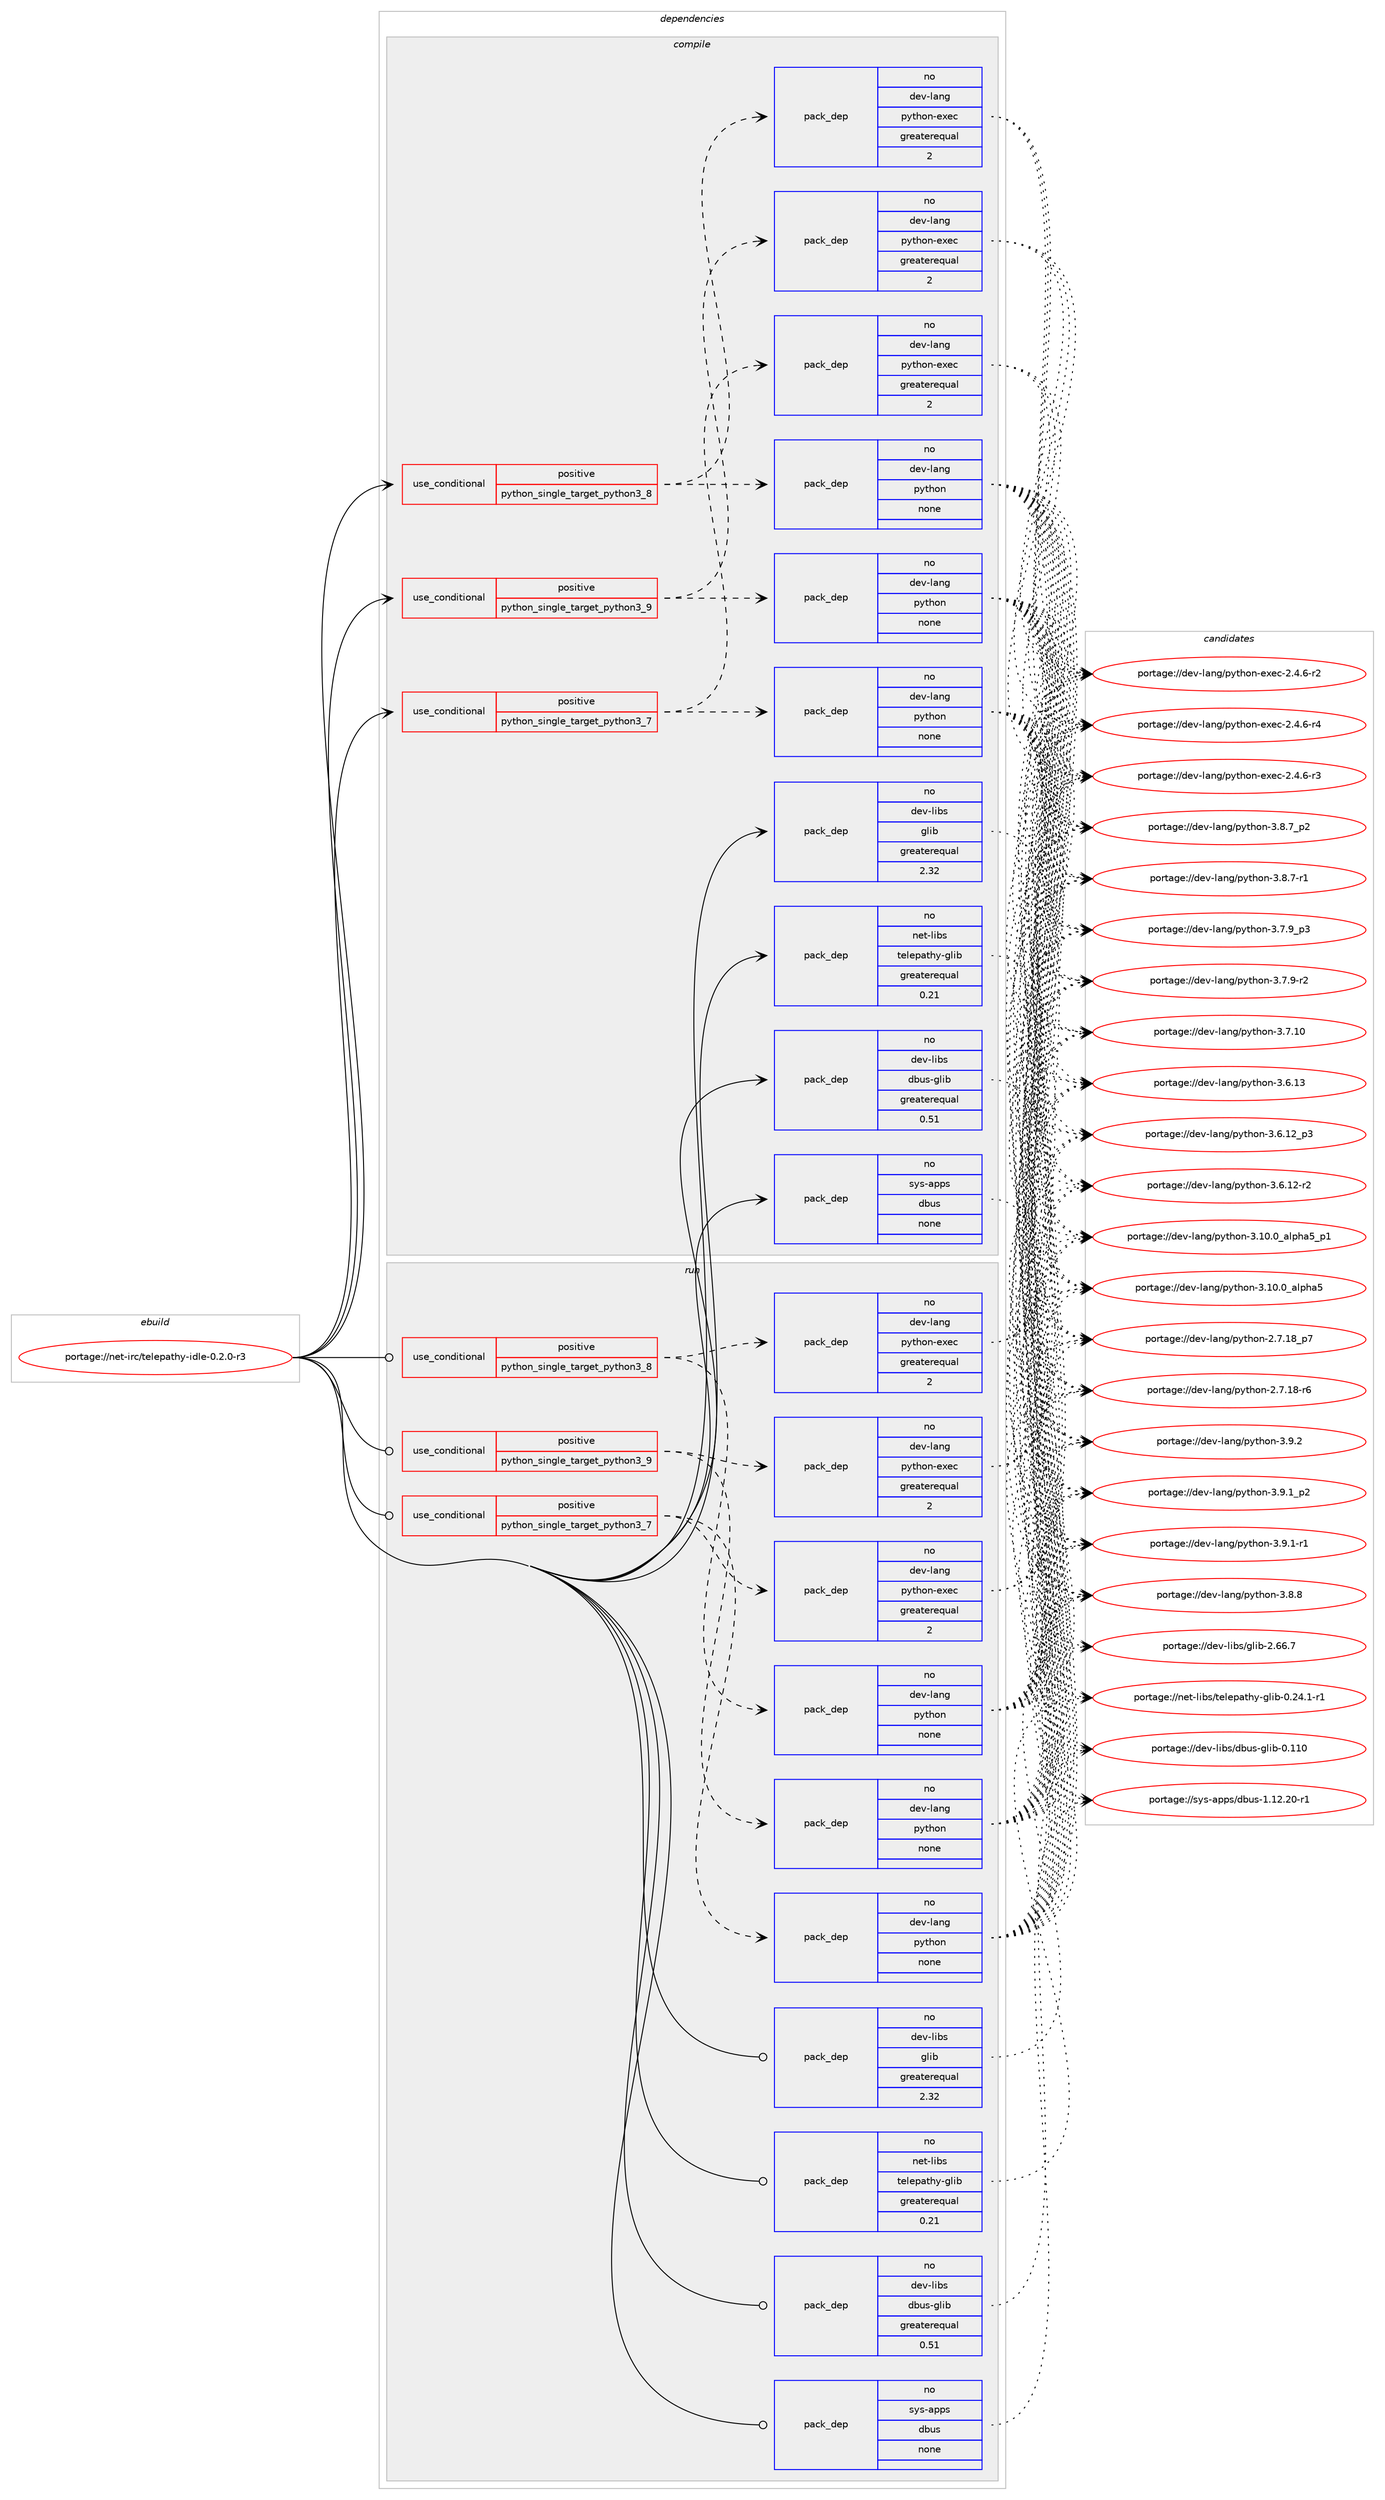digraph prolog {

# *************
# Graph options
# *************

newrank=true;
concentrate=true;
compound=true;
graph [rankdir=LR,fontname=Helvetica,fontsize=10,ranksep=1.5];#, ranksep=2.5, nodesep=0.2];
edge  [arrowhead=vee];
node  [fontname=Helvetica,fontsize=10];

# **********
# The ebuild
# **********

subgraph cluster_leftcol {
color=gray;
rank=same;
label=<<i>ebuild</i>>;
id [label="portage://net-irc/telepathy-idle-0.2.0-r3", color=red, width=4, href="../net-irc/telepathy-idle-0.2.0-r3.svg"];
}

# ****************
# The dependencies
# ****************

subgraph cluster_midcol {
color=gray;
label=<<i>dependencies</i>>;
subgraph cluster_compile {
fillcolor="#eeeeee";
style=filled;
label=<<i>compile</i>>;
subgraph cond3998 {
dependency13924 [label=<<TABLE BORDER="0" CELLBORDER="1" CELLSPACING="0" CELLPADDING="4"><TR><TD ROWSPAN="3" CELLPADDING="10">use_conditional</TD></TR><TR><TD>positive</TD></TR><TR><TD>python_single_target_python3_7</TD></TR></TABLE>>, shape=none, color=red];
subgraph pack9785 {
dependency13925 [label=<<TABLE BORDER="0" CELLBORDER="1" CELLSPACING="0" CELLPADDING="4" WIDTH="220"><TR><TD ROWSPAN="6" CELLPADDING="30">pack_dep</TD></TR><TR><TD WIDTH="110">no</TD></TR><TR><TD>dev-lang</TD></TR><TR><TD>python</TD></TR><TR><TD>none</TD></TR><TR><TD></TD></TR></TABLE>>, shape=none, color=blue];
}
dependency13924:e -> dependency13925:w [weight=20,style="dashed",arrowhead="vee"];
subgraph pack9786 {
dependency13926 [label=<<TABLE BORDER="0" CELLBORDER="1" CELLSPACING="0" CELLPADDING="4" WIDTH="220"><TR><TD ROWSPAN="6" CELLPADDING="30">pack_dep</TD></TR><TR><TD WIDTH="110">no</TD></TR><TR><TD>dev-lang</TD></TR><TR><TD>python-exec</TD></TR><TR><TD>greaterequal</TD></TR><TR><TD>2</TD></TR></TABLE>>, shape=none, color=blue];
}
dependency13924:e -> dependency13926:w [weight=20,style="dashed",arrowhead="vee"];
}
id:e -> dependency13924:w [weight=20,style="solid",arrowhead="vee"];
subgraph cond3999 {
dependency13927 [label=<<TABLE BORDER="0" CELLBORDER="1" CELLSPACING="0" CELLPADDING="4"><TR><TD ROWSPAN="3" CELLPADDING="10">use_conditional</TD></TR><TR><TD>positive</TD></TR><TR><TD>python_single_target_python3_8</TD></TR></TABLE>>, shape=none, color=red];
subgraph pack9787 {
dependency13928 [label=<<TABLE BORDER="0" CELLBORDER="1" CELLSPACING="0" CELLPADDING="4" WIDTH="220"><TR><TD ROWSPAN="6" CELLPADDING="30">pack_dep</TD></TR><TR><TD WIDTH="110">no</TD></TR><TR><TD>dev-lang</TD></TR><TR><TD>python</TD></TR><TR><TD>none</TD></TR><TR><TD></TD></TR></TABLE>>, shape=none, color=blue];
}
dependency13927:e -> dependency13928:w [weight=20,style="dashed",arrowhead="vee"];
subgraph pack9788 {
dependency13929 [label=<<TABLE BORDER="0" CELLBORDER="1" CELLSPACING="0" CELLPADDING="4" WIDTH="220"><TR><TD ROWSPAN="6" CELLPADDING="30">pack_dep</TD></TR><TR><TD WIDTH="110">no</TD></TR><TR><TD>dev-lang</TD></TR><TR><TD>python-exec</TD></TR><TR><TD>greaterequal</TD></TR><TR><TD>2</TD></TR></TABLE>>, shape=none, color=blue];
}
dependency13927:e -> dependency13929:w [weight=20,style="dashed",arrowhead="vee"];
}
id:e -> dependency13927:w [weight=20,style="solid",arrowhead="vee"];
subgraph cond4000 {
dependency13930 [label=<<TABLE BORDER="0" CELLBORDER="1" CELLSPACING="0" CELLPADDING="4"><TR><TD ROWSPAN="3" CELLPADDING="10">use_conditional</TD></TR><TR><TD>positive</TD></TR><TR><TD>python_single_target_python3_9</TD></TR></TABLE>>, shape=none, color=red];
subgraph pack9789 {
dependency13931 [label=<<TABLE BORDER="0" CELLBORDER="1" CELLSPACING="0" CELLPADDING="4" WIDTH="220"><TR><TD ROWSPAN="6" CELLPADDING="30">pack_dep</TD></TR><TR><TD WIDTH="110">no</TD></TR><TR><TD>dev-lang</TD></TR><TR><TD>python</TD></TR><TR><TD>none</TD></TR><TR><TD></TD></TR></TABLE>>, shape=none, color=blue];
}
dependency13930:e -> dependency13931:w [weight=20,style="dashed",arrowhead="vee"];
subgraph pack9790 {
dependency13932 [label=<<TABLE BORDER="0" CELLBORDER="1" CELLSPACING="0" CELLPADDING="4" WIDTH="220"><TR><TD ROWSPAN="6" CELLPADDING="30">pack_dep</TD></TR><TR><TD WIDTH="110">no</TD></TR><TR><TD>dev-lang</TD></TR><TR><TD>python-exec</TD></TR><TR><TD>greaterequal</TD></TR><TR><TD>2</TD></TR></TABLE>>, shape=none, color=blue];
}
dependency13930:e -> dependency13932:w [weight=20,style="dashed",arrowhead="vee"];
}
id:e -> dependency13930:w [weight=20,style="solid",arrowhead="vee"];
subgraph pack9791 {
dependency13933 [label=<<TABLE BORDER="0" CELLBORDER="1" CELLSPACING="0" CELLPADDING="4" WIDTH="220"><TR><TD ROWSPAN="6" CELLPADDING="30">pack_dep</TD></TR><TR><TD WIDTH="110">no</TD></TR><TR><TD>dev-libs</TD></TR><TR><TD>dbus-glib</TD></TR><TR><TD>greaterequal</TD></TR><TR><TD>0.51</TD></TR></TABLE>>, shape=none, color=blue];
}
id:e -> dependency13933:w [weight=20,style="solid",arrowhead="vee"];
subgraph pack9792 {
dependency13934 [label=<<TABLE BORDER="0" CELLBORDER="1" CELLSPACING="0" CELLPADDING="4" WIDTH="220"><TR><TD ROWSPAN="6" CELLPADDING="30">pack_dep</TD></TR><TR><TD WIDTH="110">no</TD></TR><TR><TD>dev-libs</TD></TR><TR><TD>glib</TD></TR><TR><TD>greaterequal</TD></TR><TR><TD>2.32</TD></TR></TABLE>>, shape=none, color=blue];
}
id:e -> dependency13934:w [weight=20,style="solid",arrowhead="vee"];
subgraph pack9793 {
dependency13935 [label=<<TABLE BORDER="0" CELLBORDER="1" CELLSPACING="0" CELLPADDING="4" WIDTH="220"><TR><TD ROWSPAN="6" CELLPADDING="30">pack_dep</TD></TR><TR><TD WIDTH="110">no</TD></TR><TR><TD>net-libs</TD></TR><TR><TD>telepathy-glib</TD></TR><TR><TD>greaterequal</TD></TR><TR><TD>0.21</TD></TR></TABLE>>, shape=none, color=blue];
}
id:e -> dependency13935:w [weight=20,style="solid",arrowhead="vee"];
subgraph pack9794 {
dependency13936 [label=<<TABLE BORDER="0" CELLBORDER="1" CELLSPACING="0" CELLPADDING="4" WIDTH="220"><TR><TD ROWSPAN="6" CELLPADDING="30">pack_dep</TD></TR><TR><TD WIDTH="110">no</TD></TR><TR><TD>sys-apps</TD></TR><TR><TD>dbus</TD></TR><TR><TD>none</TD></TR><TR><TD></TD></TR></TABLE>>, shape=none, color=blue];
}
id:e -> dependency13936:w [weight=20,style="solid",arrowhead="vee"];
}
subgraph cluster_compileandrun {
fillcolor="#eeeeee";
style=filled;
label=<<i>compile and run</i>>;
}
subgraph cluster_run {
fillcolor="#eeeeee";
style=filled;
label=<<i>run</i>>;
subgraph cond4001 {
dependency13937 [label=<<TABLE BORDER="0" CELLBORDER="1" CELLSPACING="0" CELLPADDING="4"><TR><TD ROWSPAN="3" CELLPADDING="10">use_conditional</TD></TR><TR><TD>positive</TD></TR><TR><TD>python_single_target_python3_7</TD></TR></TABLE>>, shape=none, color=red];
subgraph pack9795 {
dependency13938 [label=<<TABLE BORDER="0" CELLBORDER="1" CELLSPACING="0" CELLPADDING="4" WIDTH="220"><TR><TD ROWSPAN="6" CELLPADDING="30">pack_dep</TD></TR><TR><TD WIDTH="110">no</TD></TR><TR><TD>dev-lang</TD></TR><TR><TD>python</TD></TR><TR><TD>none</TD></TR><TR><TD></TD></TR></TABLE>>, shape=none, color=blue];
}
dependency13937:e -> dependency13938:w [weight=20,style="dashed",arrowhead="vee"];
subgraph pack9796 {
dependency13939 [label=<<TABLE BORDER="0" CELLBORDER="1" CELLSPACING="0" CELLPADDING="4" WIDTH="220"><TR><TD ROWSPAN="6" CELLPADDING="30">pack_dep</TD></TR><TR><TD WIDTH="110">no</TD></TR><TR><TD>dev-lang</TD></TR><TR><TD>python-exec</TD></TR><TR><TD>greaterequal</TD></TR><TR><TD>2</TD></TR></TABLE>>, shape=none, color=blue];
}
dependency13937:e -> dependency13939:w [weight=20,style="dashed",arrowhead="vee"];
}
id:e -> dependency13937:w [weight=20,style="solid",arrowhead="odot"];
subgraph cond4002 {
dependency13940 [label=<<TABLE BORDER="0" CELLBORDER="1" CELLSPACING="0" CELLPADDING="4"><TR><TD ROWSPAN="3" CELLPADDING="10">use_conditional</TD></TR><TR><TD>positive</TD></TR><TR><TD>python_single_target_python3_8</TD></TR></TABLE>>, shape=none, color=red];
subgraph pack9797 {
dependency13941 [label=<<TABLE BORDER="0" CELLBORDER="1" CELLSPACING="0" CELLPADDING="4" WIDTH="220"><TR><TD ROWSPAN="6" CELLPADDING="30">pack_dep</TD></TR><TR><TD WIDTH="110">no</TD></TR><TR><TD>dev-lang</TD></TR><TR><TD>python</TD></TR><TR><TD>none</TD></TR><TR><TD></TD></TR></TABLE>>, shape=none, color=blue];
}
dependency13940:e -> dependency13941:w [weight=20,style="dashed",arrowhead="vee"];
subgraph pack9798 {
dependency13942 [label=<<TABLE BORDER="0" CELLBORDER="1" CELLSPACING="0" CELLPADDING="4" WIDTH="220"><TR><TD ROWSPAN="6" CELLPADDING="30">pack_dep</TD></TR><TR><TD WIDTH="110">no</TD></TR><TR><TD>dev-lang</TD></TR><TR><TD>python-exec</TD></TR><TR><TD>greaterequal</TD></TR><TR><TD>2</TD></TR></TABLE>>, shape=none, color=blue];
}
dependency13940:e -> dependency13942:w [weight=20,style="dashed",arrowhead="vee"];
}
id:e -> dependency13940:w [weight=20,style="solid",arrowhead="odot"];
subgraph cond4003 {
dependency13943 [label=<<TABLE BORDER="0" CELLBORDER="1" CELLSPACING="0" CELLPADDING="4"><TR><TD ROWSPAN="3" CELLPADDING="10">use_conditional</TD></TR><TR><TD>positive</TD></TR><TR><TD>python_single_target_python3_9</TD></TR></TABLE>>, shape=none, color=red];
subgraph pack9799 {
dependency13944 [label=<<TABLE BORDER="0" CELLBORDER="1" CELLSPACING="0" CELLPADDING="4" WIDTH="220"><TR><TD ROWSPAN="6" CELLPADDING="30">pack_dep</TD></TR><TR><TD WIDTH="110">no</TD></TR><TR><TD>dev-lang</TD></TR><TR><TD>python</TD></TR><TR><TD>none</TD></TR><TR><TD></TD></TR></TABLE>>, shape=none, color=blue];
}
dependency13943:e -> dependency13944:w [weight=20,style="dashed",arrowhead="vee"];
subgraph pack9800 {
dependency13945 [label=<<TABLE BORDER="0" CELLBORDER="1" CELLSPACING="0" CELLPADDING="4" WIDTH="220"><TR><TD ROWSPAN="6" CELLPADDING="30">pack_dep</TD></TR><TR><TD WIDTH="110">no</TD></TR><TR><TD>dev-lang</TD></TR><TR><TD>python-exec</TD></TR><TR><TD>greaterequal</TD></TR><TR><TD>2</TD></TR></TABLE>>, shape=none, color=blue];
}
dependency13943:e -> dependency13945:w [weight=20,style="dashed",arrowhead="vee"];
}
id:e -> dependency13943:w [weight=20,style="solid",arrowhead="odot"];
subgraph pack9801 {
dependency13946 [label=<<TABLE BORDER="0" CELLBORDER="1" CELLSPACING="0" CELLPADDING="4" WIDTH="220"><TR><TD ROWSPAN="6" CELLPADDING="30">pack_dep</TD></TR><TR><TD WIDTH="110">no</TD></TR><TR><TD>dev-libs</TD></TR><TR><TD>dbus-glib</TD></TR><TR><TD>greaterequal</TD></TR><TR><TD>0.51</TD></TR></TABLE>>, shape=none, color=blue];
}
id:e -> dependency13946:w [weight=20,style="solid",arrowhead="odot"];
subgraph pack9802 {
dependency13947 [label=<<TABLE BORDER="0" CELLBORDER="1" CELLSPACING="0" CELLPADDING="4" WIDTH="220"><TR><TD ROWSPAN="6" CELLPADDING="30">pack_dep</TD></TR><TR><TD WIDTH="110">no</TD></TR><TR><TD>dev-libs</TD></TR><TR><TD>glib</TD></TR><TR><TD>greaterequal</TD></TR><TR><TD>2.32</TD></TR></TABLE>>, shape=none, color=blue];
}
id:e -> dependency13947:w [weight=20,style="solid",arrowhead="odot"];
subgraph pack9803 {
dependency13948 [label=<<TABLE BORDER="0" CELLBORDER="1" CELLSPACING="0" CELLPADDING="4" WIDTH="220"><TR><TD ROWSPAN="6" CELLPADDING="30">pack_dep</TD></TR><TR><TD WIDTH="110">no</TD></TR><TR><TD>net-libs</TD></TR><TR><TD>telepathy-glib</TD></TR><TR><TD>greaterequal</TD></TR><TR><TD>0.21</TD></TR></TABLE>>, shape=none, color=blue];
}
id:e -> dependency13948:w [weight=20,style="solid",arrowhead="odot"];
subgraph pack9804 {
dependency13949 [label=<<TABLE BORDER="0" CELLBORDER="1" CELLSPACING="0" CELLPADDING="4" WIDTH="220"><TR><TD ROWSPAN="6" CELLPADDING="30">pack_dep</TD></TR><TR><TD WIDTH="110">no</TD></TR><TR><TD>sys-apps</TD></TR><TR><TD>dbus</TD></TR><TR><TD>none</TD></TR><TR><TD></TD></TR></TABLE>>, shape=none, color=blue];
}
id:e -> dependency13949:w [weight=20,style="solid",arrowhead="odot"];
}
}

# **************
# The candidates
# **************

subgraph cluster_choices {
rank=same;
color=gray;
label=<<i>candidates</i>>;

subgraph choice9785 {
color=black;
nodesep=1;
choice100101118451089711010347112121116104111110455146574650 [label="portage://dev-lang/python-3.9.2", color=red, width=4,href="../dev-lang/python-3.9.2.svg"];
choice1001011184510897110103471121211161041111104551465746499511250 [label="portage://dev-lang/python-3.9.1_p2", color=red, width=4,href="../dev-lang/python-3.9.1_p2.svg"];
choice1001011184510897110103471121211161041111104551465746494511449 [label="portage://dev-lang/python-3.9.1-r1", color=red, width=4,href="../dev-lang/python-3.9.1-r1.svg"];
choice100101118451089711010347112121116104111110455146564656 [label="portage://dev-lang/python-3.8.8", color=red, width=4,href="../dev-lang/python-3.8.8.svg"];
choice1001011184510897110103471121211161041111104551465646559511250 [label="portage://dev-lang/python-3.8.7_p2", color=red, width=4,href="../dev-lang/python-3.8.7_p2.svg"];
choice1001011184510897110103471121211161041111104551465646554511449 [label="portage://dev-lang/python-3.8.7-r1", color=red, width=4,href="../dev-lang/python-3.8.7-r1.svg"];
choice1001011184510897110103471121211161041111104551465546579511251 [label="portage://dev-lang/python-3.7.9_p3", color=red, width=4,href="../dev-lang/python-3.7.9_p3.svg"];
choice1001011184510897110103471121211161041111104551465546574511450 [label="portage://dev-lang/python-3.7.9-r2", color=red, width=4,href="../dev-lang/python-3.7.9-r2.svg"];
choice10010111845108971101034711212111610411111045514655464948 [label="portage://dev-lang/python-3.7.10", color=red, width=4,href="../dev-lang/python-3.7.10.svg"];
choice10010111845108971101034711212111610411111045514654464951 [label="portage://dev-lang/python-3.6.13", color=red, width=4,href="../dev-lang/python-3.6.13.svg"];
choice100101118451089711010347112121116104111110455146544649509511251 [label="portage://dev-lang/python-3.6.12_p3", color=red, width=4,href="../dev-lang/python-3.6.12_p3.svg"];
choice100101118451089711010347112121116104111110455146544649504511450 [label="portage://dev-lang/python-3.6.12-r2", color=red, width=4,href="../dev-lang/python-3.6.12-r2.svg"];
choice10010111845108971101034711212111610411111045514649484648959710811210497539511249 [label="portage://dev-lang/python-3.10.0_alpha5_p1", color=red, width=4,href="../dev-lang/python-3.10.0_alpha5_p1.svg"];
choice1001011184510897110103471121211161041111104551464948464895971081121049753 [label="portage://dev-lang/python-3.10.0_alpha5", color=red, width=4,href="../dev-lang/python-3.10.0_alpha5.svg"];
choice100101118451089711010347112121116104111110455046554649569511255 [label="portage://dev-lang/python-2.7.18_p7", color=red, width=4,href="../dev-lang/python-2.7.18_p7.svg"];
choice100101118451089711010347112121116104111110455046554649564511454 [label="portage://dev-lang/python-2.7.18-r6", color=red, width=4,href="../dev-lang/python-2.7.18-r6.svg"];
dependency13925:e -> choice100101118451089711010347112121116104111110455146574650:w [style=dotted,weight="100"];
dependency13925:e -> choice1001011184510897110103471121211161041111104551465746499511250:w [style=dotted,weight="100"];
dependency13925:e -> choice1001011184510897110103471121211161041111104551465746494511449:w [style=dotted,weight="100"];
dependency13925:e -> choice100101118451089711010347112121116104111110455146564656:w [style=dotted,weight="100"];
dependency13925:e -> choice1001011184510897110103471121211161041111104551465646559511250:w [style=dotted,weight="100"];
dependency13925:e -> choice1001011184510897110103471121211161041111104551465646554511449:w [style=dotted,weight="100"];
dependency13925:e -> choice1001011184510897110103471121211161041111104551465546579511251:w [style=dotted,weight="100"];
dependency13925:e -> choice1001011184510897110103471121211161041111104551465546574511450:w [style=dotted,weight="100"];
dependency13925:e -> choice10010111845108971101034711212111610411111045514655464948:w [style=dotted,weight="100"];
dependency13925:e -> choice10010111845108971101034711212111610411111045514654464951:w [style=dotted,weight="100"];
dependency13925:e -> choice100101118451089711010347112121116104111110455146544649509511251:w [style=dotted,weight="100"];
dependency13925:e -> choice100101118451089711010347112121116104111110455146544649504511450:w [style=dotted,weight="100"];
dependency13925:e -> choice10010111845108971101034711212111610411111045514649484648959710811210497539511249:w [style=dotted,weight="100"];
dependency13925:e -> choice1001011184510897110103471121211161041111104551464948464895971081121049753:w [style=dotted,weight="100"];
dependency13925:e -> choice100101118451089711010347112121116104111110455046554649569511255:w [style=dotted,weight="100"];
dependency13925:e -> choice100101118451089711010347112121116104111110455046554649564511454:w [style=dotted,weight="100"];
}
subgraph choice9786 {
color=black;
nodesep=1;
choice10010111845108971101034711212111610411111045101120101994550465246544511452 [label="portage://dev-lang/python-exec-2.4.6-r4", color=red, width=4,href="../dev-lang/python-exec-2.4.6-r4.svg"];
choice10010111845108971101034711212111610411111045101120101994550465246544511451 [label="portage://dev-lang/python-exec-2.4.6-r3", color=red, width=4,href="../dev-lang/python-exec-2.4.6-r3.svg"];
choice10010111845108971101034711212111610411111045101120101994550465246544511450 [label="portage://dev-lang/python-exec-2.4.6-r2", color=red, width=4,href="../dev-lang/python-exec-2.4.6-r2.svg"];
dependency13926:e -> choice10010111845108971101034711212111610411111045101120101994550465246544511452:w [style=dotted,weight="100"];
dependency13926:e -> choice10010111845108971101034711212111610411111045101120101994550465246544511451:w [style=dotted,weight="100"];
dependency13926:e -> choice10010111845108971101034711212111610411111045101120101994550465246544511450:w [style=dotted,weight="100"];
}
subgraph choice9787 {
color=black;
nodesep=1;
choice100101118451089711010347112121116104111110455146574650 [label="portage://dev-lang/python-3.9.2", color=red, width=4,href="../dev-lang/python-3.9.2.svg"];
choice1001011184510897110103471121211161041111104551465746499511250 [label="portage://dev-lang/python-3.9.1_p2", color=red, width=4,href="../dev-lang/python-3.9.1_p2.svg"];
choice1001011184510897110103471121211161041111104551465746494511449 [label="portage://dev-lang/python-3.9.1-r1", color=red, width=4,href="../dev-lang/python-3.9.1-r1.svg"];
choice100101118451089711010347112121116104111110455146564656 [label="portage://dev-lang/python-3.8.8", color=red, width=4,href="../dev-lang/python-3.8.8.svg"];
choice1001011184510897110103471121211161041111104551465646559511250 [label="portage://dev-lang/python-3.8.7_p2", color=red, width=4,href="../dev-lang/python-3.8.7_p2.svg"];
choice1001011184510897110103471121211161041111104551465646554511449 [label="portage://dev-lang/python-3.8.7-r1", color=red, width=4,href="../dev-lang/python-3.8.7-r1.svg"];
choice1001011184510897110103471121211161041111104551465546579511251 [label="portage://dev-lang/python-3.7.9_p3", color=red, width=4,href="../dev-lang/python-3.7.9_p3.svg"];
choice1001011184510897110103471121211161041111104551465546574511450 [label="portage://dev-lang/python-3.7.9-r2", color=red, width=4,href="../dev-lang/python-3.7.9-r2.svg"];
choice10010111845108971101034711212111610411111045514655464948 [label="portage://dev-lang/python-3.7.10", color=red, width=4,href="../dev-lang/python-3.7.10.svg"];
choice10010111845108971101034711212111610411111045514654464951 [label="portage://dev-lang/python-3.6.13", color=red, width=4,href="../dev-lang/python-3.6.13.svg"];
choice100101118451089711010347112121116104111110455146544649509511251 [label="portage://dev-lang/python-3.6.12_p3", color=red, width=4,href="../dev-lang/python-3.6.12_p3.svg"];
choice100101118451089711010347112121116104111110455146544649504511450 [label="portage://dev-lang/python-3.6.12-r2", color=red, width=4,href="../dev-lang/python-3.6.12-r2.svg"];
choice10010111845108971101034711212111610411111045514649484648959710811210497539511249 [label="portage://dev-lang/python-3.10.0_alpha5_p1", color=red, width=4,href="../dev-lang/python-3.10.0_alpha5_p1.svg"];
choice1001011184510897110103471121211161041111104551464948464895971081121049753 [label="portage://dev-lang/python-3.10.0_alpha5", color=red, width=4,href="../dev-lang/python-3.10.0_alpha5.svg"];
choice100101118451089711010347112121116104111110455046554649569511255 [label="portage://dev-lang/python-2.7.18_p7", color=red, width=4,href="../dev-lang/python-2.7.18_p7.svg"];
choice100101118451089711010347112121116104111110455046554649564511454 [label="portage://dev-lang/python-2.7.18-r6", color=red, width=4,href="../dev-lang/python-2.7.18-r6.svg"];
dependency13928:e -> choice100101118451089711010347112121116104111110455146574650:w [style=dotted,weight="100"];
dependency13928:e -> choice1001011184510897110103471121211161041111104551465746499511250:w [style=dotted,weight="100"];
dependency13928:e -> choice1001011184510897110103471121211161041111104551465746494511449:w [style=dotted,weight="100"];
dependency13928:e -> choice100101118451089711010347112121116104111110455146564656:w [style=dotted,weight="100"];
dependency13928:e -> choice1001011184510897110103471121211161041111104551465646559511250:w [style=dotted,weight="100"];
dependency13928:e -> choice1001011184510897110103471121211161041111104551465646554511449:w [style=dotted,weight="100"];
dependency13928:e -> choice1001011184510897110103471121211161041111104551465546579511251:w [style=dotted,weight="100"];
dependency13928:e -> choice1001011184510897110103471121211161041111104551465546574511450:w [style=dotted,weight="100"];
dependency13928:e -> choice10010111845108971101034711212111610411111045514655464948:w [style=dotted,weight="100"];
dependency13928:e -> choice10010111845108971101034711212111610411111045514654464951:w [style=dotted,weight="100"];
dependency13928:e -> choice100101118451089711010347112121116104111110455146544649509511251:w [style=dotted,weight="100"];
dependency13928:e -> choice100101118451089711010347112121116104111110455146544649504511450:w [style=dotted,weight="100"];
dependency13928:e -> choice10010111845108971101034711212111610411111045514649484648959710811210497539511249:w [style=dotted,weight="100"];
dependency13928:e -> choice1001011184510897110103471121211161041111104551464948464895971081121049753:w [style=dotted,weight="100"];
dependency13928:e -> choice100101118451089711010347112121116104111110455046554649569511255:w [style=dotted,weight="100"];
dependency13928:e -> choice100101118451089711010347112121116104111110455046554649564511454:w [style=dotted,weight="100"];
}
subgraph choice9788 {
color=black;
nodesep=1;
choice10010111845108971101034711212111610411111045101120101994550465246544511452 [label="portage://dev-lang/python-exec-2.4.6-r4", color=red, width=4,href="../dev-lang/python-exec-2.4.6-r4.svg"];
choice10010111845108971101034711212111610411111045101120101994550465246544511451 [label="portage://dev-lang/python-exec-2.4.6-r3", color=red, width=4,href="../dev-lang/python-exec-2.4.6-r3.svg"];
choice10010111845108971101034711212111610411111045101120101994550465246544511450 [label="portage://dev-lang/python-exec-2.4.6-r2", color=red, width=4,href="../dev-lang/python-exec-2.4.6-r2.svg"];
dependency13929:e -> choice10010111845108971101034711212111610411111045101120101994550465246544511452:w [style=dotted,weight="100"];
dependency13929:e -> choice10010111845108971101034711212111610411111045101120101994550465246544511451:w [style=dotted,weight="100"];
dependency13929:e -> choice10010111845108971101034711212111610411111045101120101994550465246544511450:w [style=dotted,weight="100"];
}
subgraph choice9789 {
color=black;
nodesep=1;
choice100101118451089711010347112121116104111110455146574650 [label="portage://dev-lang/python-3.9.2", color=red, width=4,href="../dev-lang/python-3.9.2.svg"];
choice1001011184510897110103471121211161041111104551465746499511250 [label="portage://dev-lang/python-3.9.1_p2", color=red, width=4,href="../dev-lang/python-3.9.1_p2.svg"];
choice1001011184510897110103471121211161041111104551465746494511449 [label="portage://dev-lang/python-3.9.1-r1", color=red, width=4,href="../dev-lang/python-3.9.1-r1.svg"];
choice100101118451089711010347112121116104111110455146564656 [label="portage://dev-lang/python-3.8.8", color=red, width=4,href="../dev-lang/python-3.8.8.svg"];
choice1001011184510897110103471121211161041111104551465646559511250 [label="portage://dev-lang/python-3.8.7_p2", color=red, width=4,href="../dev-lang/python-3.8.7_p2.svg"];
choice1001011184510897110103471121211161041111104551465646554511449 [label="portage://dev-lang/python-3.8.7-r1", color=red, width=4,href="../dev-lang/python-3.8.7-r1.svg"];
choice1001011184510897110103471121211161041111104551465546579511251 [label="portage://dev-lang/python-3.7.9_p3", color=red, width=4,href="../dev-lang/python-3.7.9_p3.svg"];
choice1001011184510897110103471121211161041111104551465546574511450 [label="portage://dev-lang/python-3.7.9-r2", color=red, width=4,href="../dev-lang/python-3.7.9-r2.svg"];
choice10010111845108971101034711212111610411111045514655464948 [label="portage://dev-lang/python-3.7.10", color=red, width=4,href="../dev-lang/python-3.7.10.svg"];
choice10010111845108971101034711212111610411111045514654464951 [label="portage://dev-lang/python-3.6.13", color=red, width=4,href="../dev-lang/python-3.6.13.svg"];
choice100101118451089711010347112121116104111110455146544649509511251 [label="portage://dev-lang/python-3.6.12_p3", color=red, width=4,href="../dev-lang/python-3.6.12_p3.svg"];
choice100101118451089711010347112121116104111110455146544649504511450 [label="portage://dev-lang/python-3.6.12-r2", color=red, width=4,href="../dev-lang/python-3.6.12-r2.svg"];
choice10010111845108971101034711212111610411111045514649484648959710811210497539511249 [label="portage://dev-lang/python-3.10.0_alpha5_p1", color=red, width=4,href="../dev-lang/python-3.10.0_alpha5_p1.svg"];
choice1001011184510897110103471121211161041111104551464948464895971081121049753 [label="portage://dev-lang/python-3.10.0_alpha5", color=red, width=4,href="../dev-lang/python-3.10.0_alpha5.svg"];
choice100101118451089711010347112121116104111110455046554649569511255 [label="portage://dev-lang/python-2.7.18_p7", color=red, width=4,href="../dev-lang/python-2.7.18_p7.svg"];
choice100101118451089711010347112121116104111110455046554649564511454 [label="portage://dev-lang/python-2.7.18-r6", color=red, width=4,href="../dev-lang/python-2.7.18-r6.svg"];
dependency13931:e -> choice100101118451089711010347112121116104111110455146574650:w [style=dotted,weight="100"];
dependency13931:e -> choice1001011184510897110103471121211161041111104551465746499511250:w [style=dotted,weight="100"];
dependency13931:e -> choice1001011184510897110103471121211161041111104551465746494511449:w [style=dotted,weight="100"];
dependency13931:e -> choice100101118451089711010347112121116104111110455146564656:w [style=dotted,weight="100"];
dependency13931:e -> choice1001011184510897110103471121211161041111104551465646559511250:w [style=dotted,weight="100"];
dependency13931:e -> choice1001011184510897110103471121211161041111104551465646554511449:w [style=dotted,weight="100"];
dependency13931:e -> choice1001011184510897110103471121211161041111104551465546579511251:w [style=dotted,weight="100"];
dependency13931:e -> choice1001011184510897110103471121211161041111104551465546574511450:w [style=dotted,weight="100"];
dependency13931:e -> choice10010111845108971101034711212111610411111045514655464948:w [style=dotted,weight="100"];
dependency13931:e -> choice10010111845108971101034711212111610411111045514654464951:w [style=dotted,weight="100"];
dependency13931:e -> choice100101118451089711010347112121116104111110455146544649509511251:w [style=dotted,weight="100"];
dependency13931:e -> choice100101118451089711010347112121116104111110455146544649504511450:w [style=dotted,weight="100"];
dependency13931:e -> choice10010111845108971101034711212111610411111045514649484648959710811210497539511249:w [style=dotted,weight="100"];
dependency13931:e -> choice1001011184510897110103471121211161041111104551464948464895971081121049753:w [style=dotted,weight="100"];
dependency13931:e -> choice100101118451089711010347112121116104111110455046554649569511255:w [style=dotted,weight="100"];
dependency13931:e -> choice100101118451089711010347112121116104111110455046554649564511454:w [style=dotted,weight="100"];
}
subgraph choice9790 {
color=black;
nodesep=1;
choice10010111845108971101034711212111610411111045101120101994550465246544511452 [label="portage://dev-lang/python-exec-2.4.6-r4", color=red, width=4,href="../dev-lang/python-exec-2.4.6-r4.svg"];
choice10010111845108971101034711212111610411111045101120101994550465246544511451 [label="portage://dev-lang/python-exec-2.4.6-r3", color=red, width=4,href="../dev-lang/python-exec-2.4.6-r3.svg"];
choice10010111845108971101034711212111610411111045101120101994550465246544511450 [label="portage://dev-lang/python-exec-2.4.6-r2", color=red, width=4,href="../dev-lang/python-exec-2.4.6-r2.svg"];
dependency13932:e -> choice10010111845108971101034711212111610411111045101120101994550465246544511452:w [style=dotted,weight="100"];
dependency13932:e -> choice10010111845108971101034711212111610411111045101120101994550465246544511451:w [style=dotted,weight="100"];
dependency13932:e -> choice10010111845108971101034711212111610411111045101120101994550465246544511450:w [style=dotted,weight="100"];
}
subgraph choice9791 {
color=black;
nodesep=1;
choice100101118451081059811547100981171154510310810598454846494948 [label="portage://dev-libs/dbus-glib-0.110", color=red, width=4,href="../dev-libs/dbus-glib-0.110.svg"];
dependency13933:e -> choice100101118451081059811547100981171154510310810598454846494948:w [style=dotted,weight="100"];
}
subgraph choice9792 {
color=black;
nodesep=1;
choice1001011184510810598115471031081059845504654544655 [label="portage://dev-libs/glib-2.66.7", color=red, width=4,href="../dev-libs/glib-2.66.7.svg"];
dependency13934:e -> choice1001011184510810598115471031081059845504654544655:w [style=dotted,weight="100"];
}
subgraph choice9793 {
color=black;
nodesep=1;
choice110101116451081059811547116101108101112971161041214510310810598454846505246494511449 [label="portage://net-libs/telepathy-glib-0.24.1-r1", color=red, width=4,href="../net-libs/telepathy-glib-0.24.1-r1.svg"];
dependency13935:e -> choice110101116451081059811547116101108101112971161041214510310810598454846505246494511449:w [style=dotted,weight="100"];
}
subgraph choice9794 {
color=black;
nodesep=1;
choice1151211154597112112115471009811711545494649504650484511449 [label="portage://sys-apps/dbus-1.12.20-r1", color=red, width=4,href="../sys-apps/dbus-1.12.20-r1.svg"];
dependency13936:e -> choice1151211154597112112115471009811711545494649504650484511449:w [style=dotted,weight="100"];
}
subgraph choice9795 {
color=black;
nodesep=1;
choice100101118451089711010347112121116104111110455146574650 [label="portage://dev-lang/python-3.9.2", color=red, width=4,href="../dev-lang/python-3.9.2.svg"];
choice1001011184510897110103471121211161041111104551465746499511250 [label="portage://dev-lang/python-3.9.1_p2", color=red, width=4,href="../dev-lang/python-3.9.1_p2.svg"];
choice1001011184510897110103471121211161041111104551465746494511449 [label="portage://dev-lang/python-3.9.1-r1", color=red, width=4,href="../dev-lang/python-3.9.1-r1.svg"];
choice100101118451089711010347112121116104111110455146564656 [label="portage://dev-lang/python-3.8.8", color=red, width=4,href="../dev-lang/python-3.8.8.svg"];
choice1001011184510897110103471121211161041111104551465646559511250 [label="portage://dev-lang/python-3.8.7_p2", color=red, width=4,href="../dev-lang/python-3.8.7_p2.svg"];
choice1001011184510897110103471121211161041111104551465646554511449 [label="portage://dev-lang/python-3.8.7-r1", color=red, width=4,href="../dev-lang/python-3.8.7-r1.svg"];
choice1001011184510897110103471121211161041111104551465546579511251 [label="portage://dev-lang/python-3.7.9_p3", color=red, width=4,href="../dev-lang/python-3.7.9_p3.svg"];
choice1001011184510897110103471121211161041111104551465546574511450 [label="portage://dev-lang/python-3.7.9-r2", color=red, width=4,href="../dev-lang/python-3.7.9-r2.svg"];
choice10010111845108971101034711212111610411111045514655464948 [label="portage://dev-lang/python-3.7.10", color=red, width=4,href="../dev-lang/python-3.7.10.svg"];
choice10010111845108971101034711212111610411111045514654464951 [label="portage://dev-lang/python-3.6.13", color=red, width=4,href="../dev-lang/python-3.6.13.svg"];
choice100101118451089711010347112121116104111110455146544649509511251 [label="portage://dev-lang/python-3.6.12_p3", color=red, width=4,href="../dev-lang/python-3.6.12_p3.svg"];
choice100101118451089711010347112121116104111110455146544649504511450 [label="portage://dev-lang/python-3.6.12-r2", color=red, width=4,href="../dev-lang/python-3.6.12-r2.svg"];
choice10010111845108971101034711212111610411111045514649484648959710811210497539511249 [label="portage://dev-lang/python-3.10.0_alpha5_p1", color=red, width=4,href="../dev-lang/python-3.10.0_alpha5_p1.svg"];
choice1001011184510897110103471121211161041111104551464948464895971081121049753 [label="portage://dev-lang/python-3.10.0_alpha5", color=red, width=4,href="../dev-lang/python-3.10.0_alpha5.svg"];
choice100101118451089711010347112121116104111110455046554649569511255 [label="portage://dev-lang/python-2.7.18_p7", color=red, width=4,href="../dev-lang/python-2.7.18_p7.svg"];
choice100101118451089711010347112121116104111110455046554649564511454 [label="portage://dev-lang/python-2.7.18-r6", color=red, width=4,href="../dev-lang/python-2.7.18-r6.svg"];
dependency13938:e -> choice100101118451089711010347112121116104111110455146574650:w [style=dotted,weight="100"];
dependency13938:e -> choice1001011184510897110103471121211161041111104551465746499511250:w [style=dotted,weight="100"];
dependency13938:e -> choice1001011184510897110103471121211161041111104551465746494511449:w [style=dotted,weight="100"];
dependency13938:e -> choice100101118451089711010347112121116104111110455146564656:w [style=dotted,weight="100"];
dependency13938:e -> choice1001011184510897110103471121211161041111104551465646559511250:w [style=dotted,weight="100"];
dependency13938:e -> choice1001011184510897110103471121211161041111104551465646554511449:w [style=dotted,weight="100"];
dependency13938:e -> choice1001011184510897110103471121211161041111104551465546579511251:w [style=dotted,weight="100"];
dependency13938:e -> choice1001011184510897110103471121211161041111104551465546574511450:w [style=dotted,weight="100"];
dependency13938:e -> choice10010111845108971101034711212111610411111045514655464948:w [style=dotted,weight="100"];
dependency13938:e -> choice10010111845108971101034711212111610411111045514654464951:w [style=dotted,weight="100"];
dependency13938:e -> choice100101118451089711010347112121116104111110455146544649509511251:w [style=dotted,weight="100"];
dependency13938:e -> choice100101118451089711010347112121116104111110455146544649504511450:w [style=dotted,weight="100"];
dependency13938:e -> choice10010111845108971101034711212111610411111045514649484648959710811210497539511249:w [style=dotted,weight="100"];
dependency13938:e -> choice1001011184510897110103471121211161041111104551464948464895971081121049753:w [style=dotted,weight="100"];
dependency13938:e -> choice100101118451089711010347112121116104111110455046554649569511255:w [style=dotted,weight="100"];
dependency13938:e -> choice100101118451089711010347112121116104111110455046554649564511454:w [style=dotted,weight="100"];
}
subgraph choice9796 {
color=black;
nodesep=1;
choice10010111845108971101034711212111610411111045101120101994550465246544511452 [label="portage://dev-lang/python-exec-2.4.6-r4", color=red, width=4,href="../dev-lang/python-exec-2.4.6-r4.svg"];
choice10010111845108971101034711212111610411111045101120101994550465246544511451 [label="portage://dev-lang/python-exec-2.4.6-r3", color=red, width=4,href="../dev-lang/python-exec-2.4.6-r3.svg"];
choice10010111845108971101034711212111610411111045101120101994550465246544511450 [label="portage://dev-lang/python-exec-2.4.6-r2", color=red, width=4,href="../dev-lang/python-exec-2.4.6-r2.svg"];
dependency13939:e -> choice10010111845108971101034711212111610411111045101120101994550465246544511452:w [style=dotted,weight="100"];
dependency13939:e -> choice10010111845108971101034711212111610411111045101120101994550465246544511451:w [style=dotted,weight="100"];
dependency13939:e -> choice10010111845108971101034711212111610411111045101120101994550465246544511450:w [style=dotted,weight="100"];
}
subgraph choice9797 {
color=black;
nodesep=1;
choice100101118451089711010347112121116104111110455146574650 [label="portage://dev-lang/python-3.9.2", color=red, width=4,href="../dev-lang/python-3.9.2.svg"];
choice1001011184510897110103471121211161041111104551465746499511250 [label="portage://dev-lang/python-3.9.1_p2", color=red, width=4,href="../dev-lang/python-3.9.1_p2.svg"];
choice1001011184510897110103471121211161041111104551465746494511449 [label="portage://dev-lang/python-3.9.1-r1", color=red, width=4,href="../dev-lang/python-3.9.1-r1.svg"];
choice100101118451089711010347112121116104111110455146564656 [label="portage://dev-lang/python-3.8.8", color=red, width=4,href="../dev-lang/python-3.8.8.svg"];
choice1001011184510897110103471121211161041111104551465646559511250 [label="portage://dev-lang/python-3.8.7_p2", color=red, width=4,href="../dev-lang/python-3.8.7_p2.svg"];
choice1001011184510897110103471121211161041111104551465646554511449 [label="portage://dev-lang/python-3.8.7-r1", color=red, width=4,href="../dev-lang/python-3.8.7-r1.svg"];
choice1001011184510897110103471121211161041111104551465546579511251 [label="portage://dev-lang/python-3.7.9_p3", color=red, width=4,href="../dev-lang/python-3.7.9_p3.svg"];
choice1001011184510897110103471121211161041111104551465546574511450 [label="portage://dev-lang/python-3.7.9-r2", color=red, width=4,href="../dev-lang/python-3.7.9-r2.svg"];
choice10010111845108971101034711212111610411111045514655464948 [label="portage://dev-lang/python-3.7.10", color=red, width=4,href="../dev-lang/python-3.7.10.svg"];
choice10010111845108971101034711212111610411111045514654464951 [label="portage://dev-lang/python-3.6.13", color=red, width=4,href="../dev-lang/python-3.6.13.svg"];
choice100101118451089711010347112121116104111110455146544649509511251 [label="portage://dev-lang/python-3.6.12_p3", color=red, width=4,href="../dev-lang/python-3.6.12_p3.svg"];
choice100101118451089711010347112121116104111110455146544649504511450 [label="portage://dev-lang/python-3.6.12-r2", color=red, width=4,href="../dev-lang/python-3.6.12-r2.svg"];
choice10010111845108971101034711212111610411111045514649484648959710811210497539511249 [label="portage://dev-lang/python-3.10.0_alpha5_p1", color=red, width=4,href="../dev-lang/python-3.10.0_alpha5_p1.svg"];
choice1001011184510897110103471121211161041111104551464948464895971081121049753 [label="portage://dev-lang/python-3.10.0_alpha5", color=red, width=4,href="../dev-lang/python-3.10.0_alpha5.svg"];
choice100101118451089711010347112121116104111110455046554649569511255 [label="portage://dev-lang/python-2.7.18_p7", color=red, width=4,href="../dev-lang/python-2.7.18_p7.svg"];
choice100101118451089711010347112121116104111110455046554649564511454 [label="portage://dev-lang/python-2.7.18-r6", color=red, width=4,href="../dev-lang/python-2.7.18-r6.svg"];
dependency13941:e -> choice100101118451089711010347112121116104111110455146574650:w [style=dotted,weight="100"];
dependency13941:e -> choice1001011184510897110103471121211161041111104551465746499511250:w [style=dotted,weight="100"];
dependency13941:e -> choice1001011184510897110103471121211161041111104551465746494511449:w [style=dotted,weight="100"];
dependency13941:e -> choice100101118451089711010347112121116104111110455146564656:w [style=dotted,weight="100"];
dependency13941:e -> choice1001011184510897110103471121211161041111104551465646559511250:w [style=dotted,weight="100"];
dependency13941:e -> choice1001011184510897110103471121211161041111104551465646554511449:w [style=dotted,weight="100"];
dependency13941:e -> choice1001011184510897110103471121211161041111104551465546579511251:w [style=dotted,weight="100"];
dependency13941:e -> choice1001011184510897110103471121211161041111104551465546574511450:w [style=dotted,weight="100"];
dependency13941:e -> choice10010111845108971101034711212111610411111045514655464948:w [style=dotted,weight="100"];
dependency13941:e -> choice10010111845108971101034711212111610411111045514654464951:w [style=dotted,weight="100"];
dependency13941:e -> choice100101118451089711010347112121116104111110455146544649509511251:w [style=dotted,weight="100"];
dependency13941:e -> choice100101118451089711010347112121116104111110455146544649504511450:w [style=dotted,weight="100"];
dependency13941:e -> choice10010111845108971101034711212111610411111045514649484648959710811210497539511249:w [style=dotted,weight="100"];
dependency13941:e -> choice1001011184510897110103471121211161041111104551464948464895971081121049753:w [style=dotted,weight="100"];
dependency13941:e -> choice100101118451089711010347112121116104111110455046554649569511255:w [style=dotted,weight="100"];
dependency13941:e -> choice100101118451089711010347112121116104111110455046554649564511454:w [style=dotted,weight="100"];
}
subgraph choice9798 {
color=black;
nodesep=1;
choice10010111845108971101034711212111610411111045101120101994550465246544511452 [label="portage://dev-lang/python-exec-2.4.6-r4", color=red, width=4,href="../dev-lang/python-exec-2.4.6-r4.svg"];
choice10010111845108971101034711212111610411111045101120101994550465246544511451 [label="portage://dev-lang/python-exec-2.4.6-r3", color=red, width=4,href="../dev-lang/python-exec-2.4.6-r3.svg"];
choice10010111845108971101034711212111610411111045101120101994550465246544511450 [label="portage://dev-lang/python-exec-2.4.6-r2", color=red, width=4,href="../dev-lang/python-exec-2.4.6-r2.svg"];
dependency13942:e -> choice10010111845108971101034711212111610411111045101120101994550465246544511452:w [style=dotted,weight="100"];
dependency13942:e -> choice10010111845108971101034711212111610411111045101120101994550465246544511451:w [style=dotted,weight="100"];
dependency13942:e -> choice10010111845108971101034711212111610411111045101120101994550465246544511450:w [style=dotted,weight="100"];
}
subgraph choice9799 {
color=black;
nodesep=1;
choice100101118451089711010347112121116104111110455146574650 [label="portage://dev-lang/python-3.9.2", color=red, width=4,href="../dev-lang/python-3.9.2.svg"];
choice1001011184510897110103471121211161041111104551465746499511250 [label="portage://dev-lang/python-3.9.1_p2", color=red, width=4,href="../dev-lang/python-3.9.1_p2.svg"];
choice1001011184510897110103471121211161041111104551465746494511449 [label="portage://dev-lang/python-3.9.1-r1", color=red, width=4,href="../dev-lang/python-3.9.1-r1.svg"];
choice100101118451089711010347112121116104111110455146564656 [label="portage://dev-lang/python-3.8.8", color=red, width=4,href="../dev-lang/python-3.8.8.svg"];
choice1001011184510897110103471121211161041111104551465646559511250 [label="portage://dev-lang/python-3.8.7_p2", color=red, width=4,href="../dev-lang/python-3.8.7_p2.svg"];
choice1001011184510897110103471121211161041111104551465646554511449 [label="portage://dev-lang/python-3.8.7-r1", color=red, width=4,href="../dev-lang/python-3.8.7-r1.svg"];
choice1001011184510897110103471121211161041111104551465546579511251 [label="portage://dev-lang/python-3.7.9_p3", color=red, width=4,href="../dev-lang/python-3.7.9_p3.svg"];
choice1001011184510897110103471121211161041111104551465546574511450 [label="portage://dev-lang/python-3.7.9-r2", color=red, width=4,href="../dev-lang/python-3.7.9-r2.svg"];
choice10010111845108971101034711212111610411111045514655464948 [label="portage://dev-lang/python-3.7.10", color=red, width=4,href="../dev-lang/python-3.7.10.svg"];
choice10010111845108971101034711212111610411111045514654464951 [label="portage://dev-lang/python-3.6.13", color=red, width=4,href="../dev-lang/python-3.6.13.svg"];
choice100101118451089711010347112121116104111110455146544649509511251 [label="portage://dev-lang/python-3.6.12_p3", color=red, width=4,href="../dev-lang/python-3.6.12_p3.svg"];
choice100101118451089711010347112121116104111110455146544649504511450 [label="portage://dev-lang/python-3.6.12-r2", color=red, width=4,href="../dev-lang/python-3.6.12-r2.svg"];
choice10010111845108971101034711212111610411111045514649484648959710811210497539511249 [label="portage://dev-lang/python-3.10.0_alpha5_p1", color=red, width=4,href="../dev-lang/python-3.10.0_alpha5_p1.svg"];
choice1001011184510897110103471121211161041111104551464948464895971081121049753 [label="portage://dev-lang/python-3.10.0_alpha5", color=red, width=4,href="../dev-lang/python-3.10.0_alpha5.svg"];
choice100101118451089711010347112121116104111110455046554649569511255 [label="portage://dev-lang/python-2.7.18_p7", color=red, width=4,href="../dev-lang/python-2.7.18_p7.svg"];
choice100101118451089711010347112121116104111110455046554649564511454 [label="portage://dev-lang/python-2.7.18-r6", color=red, width=4,href="../dev-lang/python-2.7.18-r6.svg"];
dependency13944:e -> choice100101118451089711010347112121116104111110455146574650:w [style=dotted,weight="100"];
dependency13944:e -> choice1001011184510897110103471121211161041111104551465746499511250:w [style=dotted,weight="100"];
dependency13944:e -> choice1001011184510897110103471121211161041111104551465746494511449:w [style=dotted,weight="100"];
dependency13944:e -> choice100101118451089711010347112121116104111110455146564656:w [style=dotted,weight="100"];
dependency13944:e -> choice1001011184510897110103471121211161041111104551465646559511250:w [style=dotted,weight="100"];
dependency13944:e -> choice1001011184510897110103471121211161041111104551465646554511449:w [style=dotted,weight="100"];
dependency13944:e -> choice1001011184510897110103471121211161041111104551465546579511251:w [style=dotted,weight="100"];
dependency13944:e -> choice1001011184510897110103471121211161041111104551465546574511450:w [style=dotted,weight="100"];
dependency13944:e -> choice10010111845108971101034711212111610411111045514655464948:w [style=dotted,weight="100"];
dependency13944:e -> choice10010111845108971101034711212111610411111045514654464951:w [style=dotted,weight="100"];
dependency13944:e -> choice100101118451089711010347112121116104111110455146544649509511251:w [style=dotted,weight="100"];
dependency13944:e -> choice100101118451089711010347112121116104111110455146544649504511450:w [style=dotted,weight="100"];
dependency13944:e -> choice10010111845108971101034711212111610411111045514649484648959710811210497539511249:w [style=dotted,weight="100"];
dependency13944:e -> choice1001011184510897110103471121211161041111104551464948464895971081121049753:w [style=dotted,weight="100"];
dependency13944:e -> choice100101118451089711010347112121116104111110455046554649569511255:w [style=dotted,weight="100"];
dependency13944:e -> choice100101118451089711010347112121116104111110455046554649564511454:w [style=dotted,weight="100"];
}
subgraph choice9800 {
color=black;
nodesep=1;
choice10010111845108971101034711212111610411111045101120101994550465246544511452 [label="portage://dev-lang/python-exec-2.4.6-r4", color=red, width=4,href="../dev-lang/python-exec-2.4.6-r4.svg"];
choice10010111845108971101034711212111610411111045101120101994550465246544511451 [label="portage://dev-lang/python-exec-2.4.6-r3", color=red, width=4,href="../dev-lang/python-exec-2.4.6-r3.svg"];
choice10010111845108971101034711212111610411111045101120101994550465246544511450 [label="portage://dev-lang/python-exec-2.4.6-r2", color=red, width=4,href="../dev-lang/python-exec-2.4.6-r2.svg"];
dependency13945:e -> choice10010111845108971101034711212111610411111045101120101994550465246544511452:w [style=dotted,weight="100"];
dependency13945:e -> choice10010111845108971101034711212111610411111045101120101994550465246544511451:w [style=dotted,weight="100"];
dependency13945:e -> choice10010111845108971101034711212111610411111045101120101994550465246544511450:w [style=dotted,weight="100"];
}
subgraph choice9801 {
color=black;
nodesep=1;
choice100101118451081059811547100981171154510310810598454846494948 [label="portage://dev-libs/dbus-glib-0.110", color=red, width=4,href="../dev-libs/dbus-glib-0.110.svg"];
dependency13946:e -> choice100101118451081059811547100981171154510310810598454846494948:w [style=dotted,weight="100"];
}
subgraph choice9802 {
color=black;
nodesep=1;
choice1001011184510810598115471031081059845504654544655 [label="portage://dev-libs/glib-2.66.7", color=red, width=4,href="../dev-libs/glib-2.66.7.svg"];
dependency13947:e -> choice1001011184510810598115471031081059845504654544655:w [style=dotted,weight="100"];
}
subgraph choice9803 {
color=black;
nodesep=1;
choice110101116451081059811547116101108101112971161041214510310810598454846505246494511449 [label="portage://net-libs/telepathy-glib-0.24.1-r1", color=red, width=4,href="../net-libs/telepathy-glib-0.24.1-r1.svg"];
dependency13948:e -> choice110101116451081059811547116101108101112971161041214510310810598454846505246494511449:w [style=dotted,weight="100"];
}
subgraph choice9804 {
color=black;
nodesep=1;
choice1151211154597112112115471009811711545494649504650484511449 [label="portage://sys-apps/dbus-1.12.20-r1", color=red, width=4,href="../sys-apps/dbus-1.12.20-r1.svg"];
dependency13949:e -> choice1151211154597112112115471009811711545494649504650484511449:w [style=dotted,weight="100"];
}
}

}
